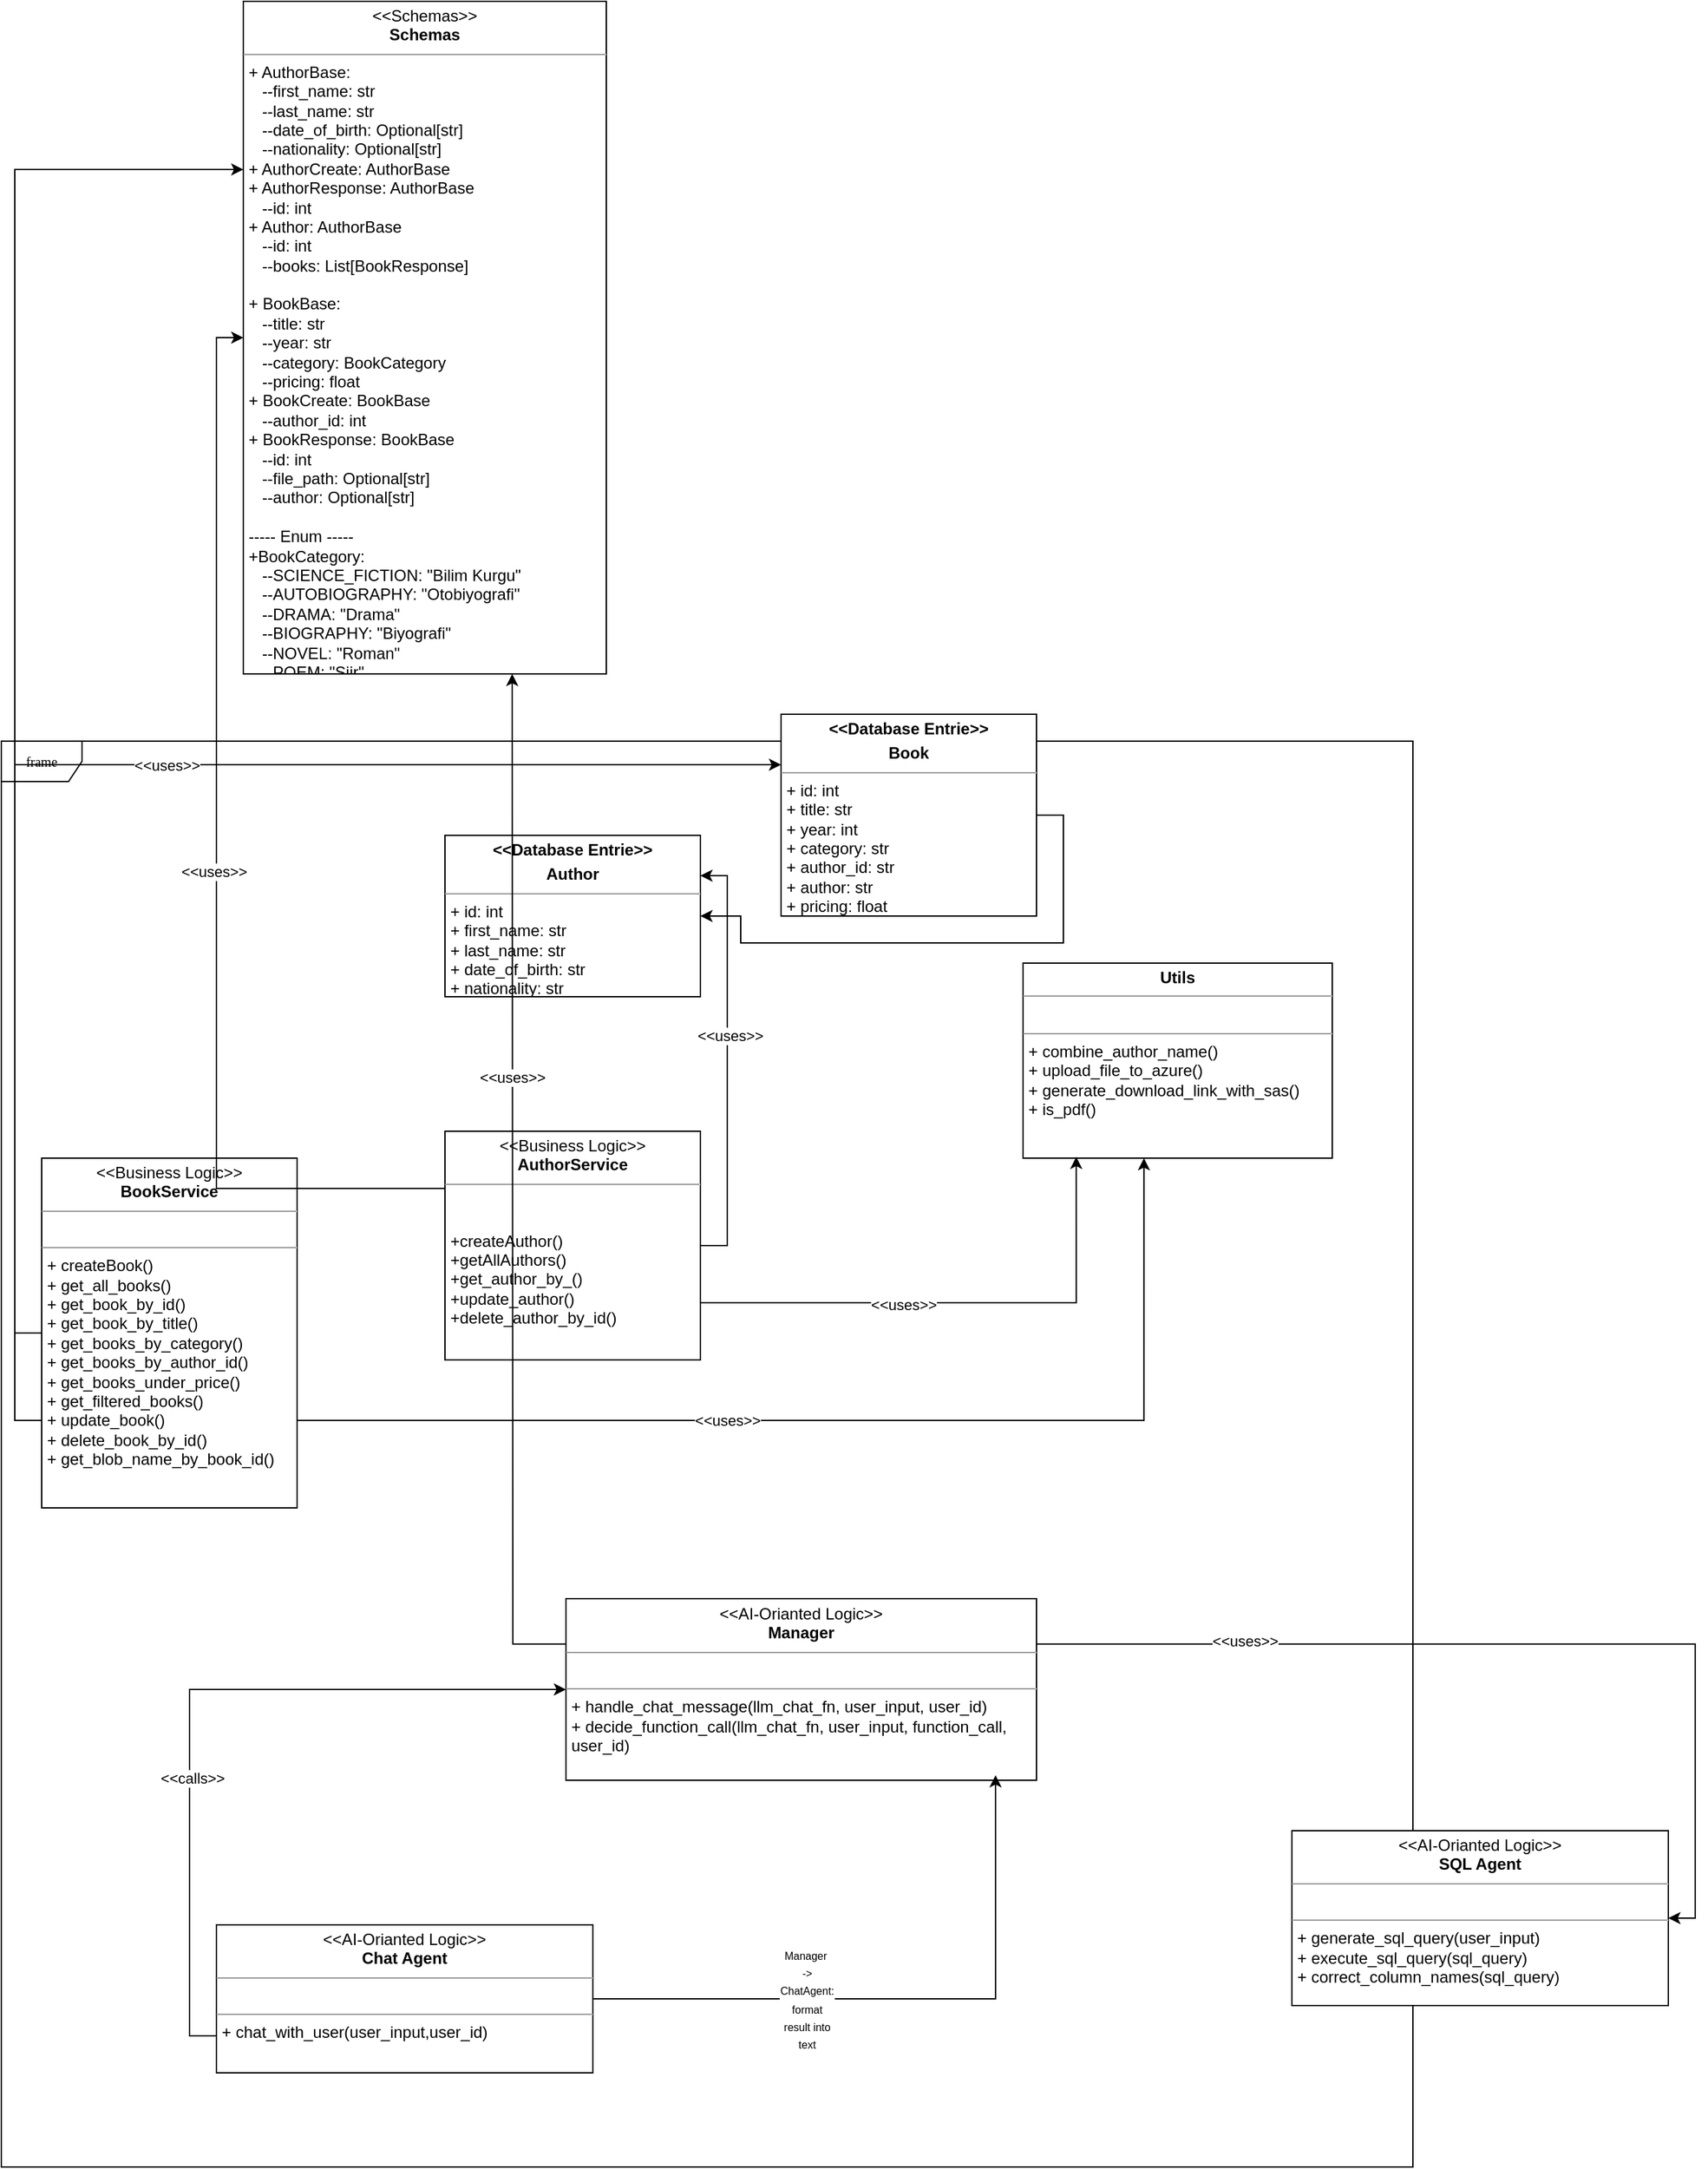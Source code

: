 <mxfile version="26.2.12">
  <diagram name="Page-1" id="c4acf3e9-155e-7222-9cf6-157b1a14988f">
    <mxGraphModel dx="2573" dy="2953" grid="1" gridSize="10" guides="1" tooltips="1" connect="1" arrows="1" fold="1" page="1" pageScale="1" pageWidth="850" pageHeight="1100" background="none" math="0" shadow="0">
      <root>
        <mxCell id="0" />
        <mxCell id="1" parent="0" />
        <mxCell id="17acba5748e5396b-1" value="frame" style="shape=umlFrame;whiteSpace=wrap;html=1;rounded=0;shadow=0;comic=0;labelBackgroundColor=none;strokeWidth=1;fontFamily=Verdana;fontSize=10;align=center;" parent="1" vertex="1">
          <mxGeometry x="30" y="-40" width="1050" height="1060" as="geometry" />
        </mxCell>
        <mxCell id="5d2195bd80daf111-35" style="edgeStyle=orthogonalEdgeStyle;rounded=0;html=1;dashed=1;labelBackgroundColor=none;startFill=0;endArrow=open;endFill=0;endSize=10;fontFamily=Verdana;fontSize=10;" parent="1" edge="1">
          <mxGeometry relative="1" as="geometry">
            <Array as="points">
              <mxPoint x="545" y="970" />
              <mxPoint x="545" y="970" />
            </Array>
            <mxPoint x="545.0" y="963" as="sourcePoint" />
          </mxGeometry>
        </mxCell>
        <mxCell id="5d2195bd80daf111-15" value="&lt;p style=&quot;margin:0px;margin-top:4px;text-align:center;&quot;&gt;&amp;lt;&amp;lt;Business Logic&amp;gt;&amp;gt;&lt;br&gt;&lt;span style=&quot;caret-color: rgb(0, 0, 0); white-space: normal; text-align: left;&quot;&gt;&lt;b&gt;AuthorService&lt;/b&gt;&lt;/span&gt;&lt;/p&gt;&lt;hr size=&quot;1&quot;&gt;&lt;p style=&quot;margin:0px;margin-left:4px;&quot;&gt;&lt;br&gt;&lt;/p&gt;&lt;p style=&quot;margin:0px;margin-left:4px;&quot;&gt;&lt;br&gt;&lt;/p&gt;&lt;p style=&quot;margin:0px;margin-left:4px;&quot;&gt;+createAuthor()&lt;br&gt;+getAllAuthors()&lt;/p&gt;&lt;p style=&quot;margin:0px;margin-left:4px;&quot;&gt;+get_author_by_()&lt;/p&gt;&lt;p style=&quot;margin:0px;margin-left:4px;&quot;&gt;+update_author()&lt;/p&gt;&lt;p style=&quot;margin:0px;margin-left:4px;&quot;&gt;+delete_author_by_id()&lt;/p&gt;&lt;p style=&quot;margin:0px;margin-left:4px;&quot;&gt;&lt;br&gt;&lt;/p&gt;" style="verticalAlign=top;align=left;overflow=fill;fontSize=12;fontFamily=Helvetica;html=1;rounded=0;shadow=0;comic=0;labelBackgroundColor=none;strokeWidth=1" parent="1" vertex="1">
          <mxGeometry x="360" y="250" width="190" height="170" as="geometry" />
        </mxCell>
        <mxCell id="5d2195bd80daf111-18" value="&lt;p style=&quot;margin:0px;margin-top:4px;text-align:center;&quot;&gt;&lt;b&gt;&amp;lt;&amp;lt;Database Entrie&amp;gt;&amp;gt;&lt;/b&gt;&lt;/p&gt;&lt;p style=&quot;margin:0px;margin-top:4px;text-align:center;&quot;&gt;&lt;b&gt;Author&lt;/b&gt;&lt;/p&gt;&lt;hr size=&quot;1&quot;&gt;&lt;p style=&quot;margin:0px;margin-left:4px;&quot;&gt;+ id: int&lt;br&gt;+ first_name: str&lt;/p&gt;&lt;p style=&quot;margin:0px;margin-left:4px;&quot;&gt;+ last_name: str&lt;/p&gt;&lt;p style=&quot;margin:0px;margin-left:4px;&quot;&gt;+ date_of_birth: str&lt;/p&gt;&lt;p style=&quot;margin:0px;margin-left:4px;&quot;&gt;+ nationality: str&lt;/p&gt;&lt;hr size=&quot;1&quot;&gt;&lt;p style=&quot;margin:0px;margin-left:4px;&quot;&gt;&lt;br&gt;&lt;/p&gt;" style="verticalAlign=top;align=left;overflow=fill;fontSize=12;fontFamily=Helvetica;html=1;rounded=0;shadow=0;comic=0;labelBackgroundColor=none;strokeWidth=1" parent="1" vertex="1">
          <mxGeometry x="360" y="30" width="190" height="120" as="geometry" />
        </mxCell>
        <mxCell id="5d2195bd80daf111-19" value="&lt;p style=&quot;margin:0px;margin-top:4px;text-align:center;&quot;&gt;&amp;lt;&amp;lt;Business Logic&amp;gt;&amp;gt;&lt;br&gt;&lt;b&gt;BookService&lt;/b&gt;&lt;/p&gt;&lt;hr size=&quot;1&quot;&gt;&lt;p style=&quot;margin:0px;margin-left:4px;&quot;&gt;&lt;br&gt;&lt;/p&gt;&lt;hr size=&quot;1&quot;&gt;&lt;p style=&quot;margin:0px;margin-left:4px;&quot;&gt;+ createBook()&lt;/p&gt;&lt;p style=&quot;margin:0px;margin-left:4px;&quot;&gt;+ get_all_books()&lt;/p&gt;&lt;p style=&quot;margin:0px;margin-left:4px;&quot;&gt;+ get_book_by_id()&lt;/p&gt;&lt;p style=&quot;margin:0px;margin-left:4px;&quot;&gt;+ get_book_by_title()&lt;/p&gt;&lt;p style=&quot;margin:0px;margin-left:4px;&quot;&gt;+ get_books_by_category()&lt;/p&gt;&lt;p style=&quot;margin:0px;margin-left:4px;&quot;&gt;+ get_books_by_author_id()&lt;/p&gt;&lt;p style=&quot;margin:0px;margin-left:4px;&quot;&gt;+ get_books_under_price()&lt;/p&gt;&lt;p style=&quot;margin:0px;margin-left:4px;&quot;&gt;+ get_filtered_books()&lt;/p&gt;&lt;p style=&quot;margin:0px;margin-left:4px;&quot;&gt;+ update_book()&lt;/p&gt;&lt;p style=&quot;margin:0px;margin-left:4px;&quot;&gt;+ delete_book_by_id()&lt;/p&gt;&lt;p style=&quot;margin:0px;margin-left:4px;&quot;&gt;+ get_blob_name_by_book_id()&lt;/p&gt;" style="verticalAlign=top;align=left;overflow=fill;fontSize=12;fontFamily=Helvetica;html=1;rounded=0;shadow=0;comic=0;labelBackgroundColor=none;strokeWidth=1" parent="1" vertex="1">
          <mxGeometry x="60" y="270" width="190" height="260" as="geometry" />
        </mxCell>
        <mxCell id="a3EsvLjpfDi8nS1UYTu5-44" style="edgeStyle=orthogonalEdgeStyle;rounded=0;orthogonalLoop=1;jettySize=auto;html=1;exitX=1;exitY=0.5;exitDx=0;exitDy=0;" edge="1" parent="1" source="a3EsvLjpfDi8nS1UYTu5-3" target="5d2195bd80daf111-18">
          <mxGeometry relative="1" as="geometry" />
        </mxCell>
        <mxCell id="a3EsvLjpfDi8nS1UYTu5-3" value="&lt;p style=&quot;margin:0px;margin-top:4px;text-align:center;&quot;&gt;&lt;b&gt;&amp;lt;&amp;lt;Database Entrie&amp;gt;&amp;gt;&lt;/b&gt;&lt;/p&gt;&lt;p style=&quot;margin:0px;margin-top:4px;text-align:center;&quot;&gt;&lt;b&gt;Book&lt;/b&gt;&lt;/p&gt;&lt;hr size=&quot;1&quot;&gt;&lt;p style=&quot;margin:0px;margin-left:4px;&quot;&gt;+ id: int&lt;br&gt;+ title: str&lt;/p&gt;&lt;p style=&quot;margin:0px;margin-left:4px;&quot;&gt;+ year: int&lt;/p&gt;&lt;p style=&quot;margin:0px;margin-left:4px;&quot;&gt;+ category: str&lt;/p&gt;&lt;p style=&quot;margin:0px;margin-left:4px;&quot;&gt;+ author_id: str&lt;/p&gt;&lt;p style=&quot;margin:0px;margin-left:4px;&quot;&gt;+ author: str&lt;/p&gt;&lt;p style=&quot;margin:0px;margin-left:4px;&quot;&gt;+ pricing: float&lt;/p&gt;&lt;hr size=&quot;1&quot;&gt;&lt;p style=&quot;margin:0px;margin-left:4px;&quot;&gt;&lt;br&gt;&lt;/p&gt;" style="verticalAlign=top;align=left;overflow=fill;fontSize=12;fontFamily=Helvetica;html=1;rounded=0;shadow=0;comic=0;labelBackgroundColor=none;strokeWidth=1" vertex="1" parent="1">
          <mxGeometry x="610" y="-60" width="190" height="150" as="geometry" />
        </mxCell>
        <mxCell id="a3EsvLjpfDi8nS1UYTu5-24" style="edgeStyle=orthogonalEdgeStyle;rounded=0;orthogonalLoop=1;jettySize=auto;html=1;exitX=0;exitY=0.75;exitDx=0;exitDy=0;entryX=0;entryY=0.5;entryDx=0;entryDy=0;" edge="1" parent="1" source="a3EsvLjpfDi8nS1UYTu5-5" target="a3EsvLjpfDi8nS1UYTu5-6">
          <mxGeometry relative="1" as="geometry" />
        </mxCell>
        <mxCell id="a3EsvLjpfDi8nS1UYTu5-25" value="&amp;lt;&amp;lt;calls&amp;gt;&amp;gt;" style="edgeLabel;html=1;align=center;verticalAlign=middle;resizable=0;points=[];" vertex="1" connectable="0" parent="a3EsvLjpfDi8nS1UYTu5-24">
          <mxGeometry x="-0.243" y="-2" relative="1" as="geometry">
            <mxPoint y="-1" as="offset" />
          </mxGeometry>
        </mxCell>
        <mxCell id="a3EsvLjpfDi8nS1UYTu5-5" value="&lt;p style=&quot;margin:0px;margin-top:4px;text-align:center;&quot;&gt;&amp;lt;&amp;lt;AI-Orianted Logic&amp;gt;&amp;gt;&lt;br&gt;&lt;b&gt;Chat Agent&lt;/b&gt;&lt;/p&gt;&lt;hr size=&quot;1&quot;&gt;&lt;p style=&quot;margin:0px;margin-left:4px;&quot;&gt;&lt;br&gt;&lt;/p&gt;&lt;hr size=&quot;1&quot;&gt;&lt;p style=&quot;margin:0px;margin-left:4px;&quot;&gt;+ chat_with_user(user_input,user_id)&lt;br&gt;&lt;/p&gt;" style="verticalAlign=top;align=left;overflow=fill;fontSize=12;fontFamily=Helvetica;html=1;rounded=0;shadow=0;comic=0;labelBackgroundColor=none;strokeWidth=1" vertex="1" parent="1">
          <mxGeometry x="190" y="840" width="280" height="110" as="geometry" />
        </mxCell>
        <mxCell id="a3EsvLjpfDi8nS1UYTu5-26" style="edgeStyle=orthogonalEdgeStyle;rounded=0;orthogonalLoop=1;jettySize=auto;html=1;exitX=1;exitY=0.25;exitDx=0;exitDy=0;entryX=1;entryY=0.5;entryDx=0;entryDy=0;" edge="1" parent="1" source="a3EsvLjpfDi8nS1UYTu5-6" target="a3EsvLjpfDi8nS1UYTu5-7">
          <mxGeometry relative="1" as="geometry" />
        </mxCell>
        <mxCell id="a3EsvLjpfDi8nS1UYTu5-27" value="&amp;lt;&amp;lt;uses&amp;gt;&amp;gt;" style="edgeLabel;html=1;align=center;verticalAlign=middle;resizable=0;points=[];" vertex="1" connectable="0" parent="a3EsvLjpfDi8nS1UYTu5-26">
          <mxGeometry x="-0.57" y="3" relative="1" as="geometry">
            <mxPoint x="1" as="offset" />
          </mxGeometry>
        </mxCell>
        <mxCell id="a3EsvLjpfDi8nS1UYTu5-6" value="&lt;p style=&quot;margin:0px;margin-top:4px;text-align:center;&quot;&gt;&amp;lt;&amp;lt;AI-Orianted Logic&amp;gt;&amp;gt;&lt;br&gt;&lt;b&gt;Manager&lt;/b&gt;&lt;/p&gt;&lt;hr size=&quot;1&quot;&gt;&lt;p style=&quot;margin:0px;margin-left:4px;&quot;&gt;&lt;br&gt;&lt;/p&gt;&lt;hr size=&quot;1&quot;&gt;&lt;p style=&quot;margin:0px;margin-left:4px;&quot;&gt;&lt;span&gt;+ handle_chat_message(llm_chat_fn, user_input, user_id)&lt;/span&gt;&lt;br&gt;&lt;/p&gt;&lt;p style=&quot;margin:0px;margin-left:4px;&quot;&gt;&lt;span&gt;+ decide_function_call(llm_chat_fn, user_input, function_call,&amp;nbsp;&lt;/span&gt;&lt;/p&gt;&lt;p style=&quot;margin:0px;margin-left:4px;&quot;&gt;&lt;span&gt;user_id)&lt;/span&gt;&lt;/p&gt;&lt;p style=&quot;margin:0px;margin-left:4px;&quot;&gt;&lt;span&gt;&lt;br&gt;&lt;/span&gt;&lt;/p&gt;" style="verticalAlign=top;align=left;overflow=fill;fontSize=12;fontFamily=Helvetica;html=1;rounded=0;shadow=0;comic=0;labelBackgroundColor=none;strokeWidth=1" vertex="1" parent="1">
          <mxGeometry x="450" y="597.5" width="350" height="135" as="geometry" />
        </mxCell>
        <mxCell id="a3EsvLjpfDi8nS1UYTu5-7" value="&lt;p style=&quot;margin:0px;margin-top:4px;text-align:center;&quot;&gt;&amp;lt;&amp;lt;AI-Orianted Logic&amp;gt;&amp;gt;&lt;br&gt;&lt;b&gt;S&lt;span style=&quot;white-space-collapse: preserve;&quot;&gt;QL Agent&lt;/span&gt;&lt;/b&gt;&lt;/p&gt;&lt;hr size=&quot;1&quot;&gt;&lt;p style=&quot;margin:0px;margin-left:4px;&quot;&gt;&lt;br&gt;&lt;/p&gt;&lt;hr size=&quot;1&quot;&gt;&lt;p style=&quot;margin:0px;margin-left:4px;&quot;&gt;+ generate_sql_query(user_input)&lt;br&gt;&lt;/p&gt;&lt;p style=&quot;margin:0px;margin-left:4px;&quot;&gt;+ execute_sql_query(sql_query)&lt;/p&gt;&lt;p style=&quot;margin:0px;margin-left:4px;&quot;&gt;+ correct_column_names(sql_query)&lt;/p&gt;" style="verticalAlign=top;align=left;overflow=fill;fontSize=12;fontFamily=Helvetica;html=1;rounded=0;shadow=0;comic=0;labelBackgroundColor=none;strokeWidth=1" vertex="1" parent="1">
          <mxGeometry x="990" y="770" width="280" height="130" as="geometry" />
        </mxCell>
        <mxCell id="a3EsvLjpfDi8nS1UYTu5-11" value="&lt;p style=&quot;margin:0px;margin-top:4px;text-align:center;&quot;&gt;&lt;b&gt;Utils&lt;/b&gt;&lt;/p&gt;&lt;hr size=&quot;1&quot;&gt;&lt;p style=&quot;margin:0px;margin-left:4px;&quot;&gt;&lt;br&gt;&lt;/p&gt;&lt;hr size=&quot;1&quot;&gt;&lt;p style=&quot;margin:0px;margin-left:4px;&quot;&gt;+ combine_author_name()&lt;/p&gt;&lt;p style=&quot;margin:0px;margin-left:4px;&quot;&gt;+ upload_file_to_azure()&lt;/p&gt;&lt;p style=&quot;margin:0px;margin-left:4px;&quot;&gt;+ generate_download_link_with_sas()&lt;/p&gt;&lt;p style=&quot;margin:0px;margin-left:4px;&quot;&gt;+ is_pdf()&lt;/p&gt;" style="verticalAlign=top;align=left;overflow=fill;fontSize=12;fontFamily=Helvetica;html=1;rounded=0;shadow=0;comic=0;labelBackgroundColor=none;strokeWidth=1" vertex="1" parent="1">
          <mxGeometry x="790" y="125" width="230" height="145" as="geometry" />
        </mxCell>
        <mxCell id="a3EsvLjpfDi8nS1UYTu5-30" style="edgeStyle=orthogonalEdgeStyle;rounded=0;orthogonalLoop=1;jettySize=auto;html=1;exitX=1;exitY=0.5;exitDx=0;exitDy=0;entryX=0.913;entryY=0.972;entryDx=0;entryDy=0;entryPerimeter=0;" edge="1" parent="1" source="a3EsvLjpfDi8nS1UYTu5-5" target="a3EsvLjpfDi8nS1UYTu5-6">
          <mxGeometry relative="1" as="geometry" />
        </mxCell>
        <mxCell id="a3EsvLjpfDi8nS1UYTu5-31" value="&lt;span style=&quot;text-align: start; white-space: normal; caret-color: rgb(0, 0, 0); color: light-dark(rgb(0, 0, 0), rgb(255, 255, 255));&quot;&gt;&lt;font style=&quot;font-size: 8px;&quot;&gt;Manager&amp;nbsp;&lt;/font&gt;&lt;/span&gt;&lt;div&gt;&lt;span style=&quot;text-align: start; white-space: normal; caret-color: rgb(0, 0, 0); color: light-dark(rgb(0, 0, 0), rgb(255, 255, 255));&quot;&gt;&lt;font style=&quot;font-size: 8px;&quot;&gt;-&amp;gt; ChatAgent: format result into text&lt;/font&gt;&lt;/span&gt;&lt;/div&gt;" style="edgeLabel;html=1;align=center;verticalAlign=middle;resizable=0;points=[];" vertex="1" connectable="0" parent="a3EsvLjpfDi8nS1UYTu5-30">
          <mxGeometry x="-0.416" y="-2" relative="1" as="geometry">
            <mxPoint x="23" y="-2" as="offset" />
          </mxGeometry>
        </mxCell>
        <mxCell id="a3EsvLjpfDi8nS1UYTu5-32" style="edgeStyle=orthogonalEdgeStyle;rounded=0;orthogonalLoop=1;jettySize=auto;html=1;exitX=1;exitY=0.75;exitDx=0;exitDy=0;entryX=0.391;entryY=1;entryDx=0;entryDy=0;entryPerimeter=0;" edge="1" parent="1" source="5d2195bd80daf111-19" target="a3EsvLjpfDi8nS1UYTu5-11">
          <mxGeometry relative="1" as="geometry" />
        </mxCell>
        <mxCell id="a3EsvLjpfDi8nS1UYTu5-33" value="&amp;lt;&amp;lt;uses&amp;gt;&amp;gt;" style="edgeLabel;html=1;align=center;verticalAlign=middle;resizable=0;points=[];" vertex="1" connectable="0" parent="a3EsvLjpfDi8nS1UYTu5-32">
          <mxGeometry x="-0.225" relative="1" as="geometry">
            <mxPoint as="offset" />
          </mxGeometry>
        </mxCell>
        <mxCell id="a3EsvLjpfDi8nS1UYTu5-34" style="edgeStyle=orthogonalEdgeStyle;rounded=0;orthogonalLoop=1;jettySize=auto;html=1;exitX=1;exitY=0.75;exitDx=0;exitDy=0;entryX=0.172;entryY=0.993;entryDx=0;entryDy=0;entryPerimeter=0;" edge="1" parent="1" source="5d2195bd80daf111-15" target="a3EsvLjpfDi8nS1UYTu5-11">
          <mxGeometry relative="1" as="geometry" />
        </mxCell>
        <mxCell id="a3EsvLjpfDi8nS1UYTu5-36" value="&amp;lt;&amp;lt;uses&amp;gt;&amp;gt;" style="edgeLabel;html=1;align=center;verticalAlign=middle;resizable=0;points=[];" vertex="1" connectable="0" parent="a3EsvLjpfDi8nS1UYTu5-34">
          <mxGeometry x="-0.225" y="-1" relative="1" as="geometry">
            <mxPoint as="offset" />
          </mxGeometry>
        </mxCell>
        <mxCell id="a3EsvLjpfDi8nS1UYTu5-37" value="&lt;p style=&quot;margin:0px;margin-top:4px;text-align:center;&quot;&gt;&amp;lt;&amp;lt;Schemas&amp;gt;&amp;gt;&lt;br&gt;&lt;b&gt;Schemas&lt;/b&gt;&lt;/p&gt;&lt;hr size=&quot;1&quot;&gt;&lt;p style=&quot;margin:0px;margin-left:4px;&quot;&gt;+ AuthorBase:&lt;/p&gt;&lt;p style=&quot;margin:0px;margin-left:4px;&quot;&gt;&amp;nbsp; &amp;nbsp;--first_name: str&lt;/p&gt;&lt;p style=&quot;margin:0px;margin-left:4px;&quot;&gt;&lt;span style=&quot;white-space-collapse: preserve;&quot;&gt;&amp;nbsp;  --last_name: str&lt;/span&gt;&lt;/p&gt;&lt;p style=&quot;margin:0px;margin-left:4px;&quot;&gt;&lt;span style=&quot;white-space-collapse: preserve;&quot;&gt;   --date_of_birth: Optional[str]&lt;/span&gt;&lt;/p&gt;&lt;p style=&quot;margin:0px;margin-left:4px;&quot;&gt;&lt;span style=&quot;white-space-collapse: preserve;&quot;&gt;   --nationality: Optional[str]&lt;/span&gt;&lt;/p&gt;&lt;p style=&quot;margin:0px;margin-left:4px;&quot;&gt;&lt;span style=&quot;white-space-collapse: preserve;&quot;&gt;+ AuthorCreate: AuthorBase&lt;/span&gt;&lt;/p&gt;&lt;p style=&quot;margin:0px;margin-left:4px;&quot;&gt;&lt;span style=&quot;white-space-collapse: preserve;&quot;&gt;+ AuthorResponse: AuthorBase&lt;/span&gt;&lt;/p&gt;&lt;p style=&quot;margin:0px;margin-left:4px;&quot;&gt;&lt;span style=&quot;white-space-collapse: preserve;&quot;&gt;   --id: int&lt;/span&gt;&lt;/p&gt;&lt;p style=&quot;margin:0px;margin-left:4px;&quot;&gt;&lt;span style=&quot;white-space-collapse: preserve;&quot;&gt;+ Author: AuthorBase&lt;/span&gt;&lt;/p&gt;&lt;p style=&quot;margin:0px;margin-left:4px;&quot;&gt;&lt;span style=&quot;white-space-collapse: preserve;&quot;&gt;   --id: int&lt;/span&gt;&lt;/p&gt;&lt;p style=&quot;margin:0px;margin-left:4px;&quot;&gt;&lt;span style=&quot;white-space-collapse: preserve;&quot;&gt;   --books: List[BookResponse]&lt;/span&gt;&lt;/p&gt;&lt;p style=&quot;margin:0px;margin-left:4px;&quot;&gt;&lt;span style=&quot;white-space-collapse: preserve;&quot;&gt;&lt;br&gt;&lt;/span&gt;&lt;/p&gt;&lt;p style=&quot;margin: 0px 0px 0px 4px;&quot;&gt;+ BookBase:&lt;/p&gt;&lt;p style=&quot;margin: 0px 0px 0px 4px;&quot;&gt;&amp;nbsp; &amp;nbsp;--title: str&lt;/p&gt;&lt;p style=&quot;margin: 0px 0px 0px 4px;&quot;&gt;&lt;span style=&quot;white-space-collapse: preserve;&quot;&gt;&amp;nbsp;  --year: str&lt;/span&gt;&lt;/p&gt;&lt;p style=&quot;margin: 0px 0px 0px 4px;&quot;&gt;&lt;span style=&quot;white-space-collapse: preserve;&quot;&gt;   --category: BookCategory&lt;/span&gt;&lt;/p&gt;&lt;p style=&quot;margin: 0px 0px 0px 4px;&quot;&gt;&lt;span style=&quot;white-space-collapse: preserve;&quot;&gt;   --pricing: float&lt;/span&gt;&lt;/p&gt;&lt;p style=&quot;margin:0px;margin-left:4px;&quot;&gt;&lt;span style=&quot;white-space: pre;&quot;&gt;+ BookCreate: BookBase&lt;/span&gt;&lt;span style=&quot;white-space-collapse: preserve;&quot;&gt;&lt;br&gt;&lt;/span&gt;&lt;/p&gt;&lt;p style=&quot;margin:0px;margin-left:4px;&quot;&gt;&lt;span style=&quot;white-space: pre;&quot;&gt;   --author_id: int&lt;/span&gt;&lt;/p&gt;&lt;p style=&quot;margin: 0px 0px 0px 4px;&quot;&gt;&lt;span style=&quot;white-space-collapse: preserve;&quot;&gt;+ BookResponse: BookBase&lt;/span&gt;&lt;/p&gt;&lt;p style=&quot;margin: 0px 0px 0px 4px;&quot;&gt;&lt;span style=&quot;white-space-collapse: preserve;&quot;&gt;   --id: int&lt;/span&gt;&lt;/p&gt;&lt;p style=&quot;margin: 0px 0px 0px 4px;&quot;&gt;&lt;span style=&quot;white-space-collapse: preserve;&quot;&gt;   --file_path: Optional[str]&lt;/span&gt;&lt;/p&gt;&lt;p style=&quot;margin: 0px 0px 0px 4px;&quot;&gt;&lt;span style=&quot;white-space-collapse: preserve;&quot;&gt;   --author: Optional[str]&lt;/span&gt;&lt;/p&gt;&lt;p style=&quot;margin: 0px 0px 0px 4px;&quot;&gt;&lt;span style=&quot;white-space-collapse: preserve;&quot;&gt;&lt;br&gt;&lt;/span&gt;&lt;/p&gt;&lt;p style=&quot;margin: 0px 0px 0px 4px;&quot;&gt;&lt;span style=&quot;white-space-collapse: preserve; color: light-dark(rgb(0, 0, 0), rgb(120, 120, 120));&quot;&gt;----- Enum -----&lt;/span&gt;&lt;/p&gt;&lt;p style=&quot;margin:0px;margin-left:4px;&quot;&gt;&lt;span style=&quot;white-space-collapse: preserve;&quot;&gt;+BookCategory:&lt;/span&gt;&lt;/p&gt;&lt;p style=&quot;margin:0px;margin-left:4px;&quot;&gt;&lt;span style=&quot;white-space-collapse: preserve;&quot;&gt;&lt;span style=&quot;white-space: pre;&quot;&gt;   --SCIENCE_FICTION: &quot;Bilim Kurgu&quot;&lt;/span&gt;&lt;br&gt;&lt;/span&gt;&lt;/p&gt;&lt;p style=&quot;margin:0px;margin-left:4px;&quot;&gt;&lt;span style=&quot;white-space-collapse: preserve;&quot;&gt;&lt;span style=&quot;white-space: pre;&quot;&gt;   &lt;/span&gt;&lt;/span&gt;&lt;span style=&quot;white-space: pre;&quot;&gt;--AUTOBIOGRAPHY: &quot;Otobiyografi&quot;&lt;/span&gt;&lt;/p&gt;&lt;p style=&quot;margin:0px;margin-left:4px;&quot;&gt;&lt;span style=&quot;white-space: pre;&quot;&gt;   --DRAMA: &quot;Drama&quot;&lt;/span&gt;&lt;span style=&quot;white-space: pre;&quot;&gt;&lt;br&gt;&lt;/span&gt;&lt;/p&gt;&lt;p style=&quot;margin:0px;margin-left:4px;&quot;&gt;&lt;span style=&quot;white-space: pre;&quot;&gt;   &lt;/span&gt;&lt;span style=&quot;white-space: pre;&quot;&gt;--BIOGRAPHY: &quot;Biyografi&quot;&lt;/span&gt;&lt;/p&gt;&lt;p style=&quot;margin:0px;margin-left:4px;&quot;&gt;&lt;span style=&quot;white-space: pre;&quot;&gt;   &lt;/span&gt;&lt;span style=&quot;white-space: pre;&quot;&gt;--NOVEL: &quot;Roman&quot;&lt;/span&gt;&lt;/p&gt;&lt;p style=&quot;margin:0px;margin-left:4px;&quot;&gt;&lt;span style=&quot;white-space: pre;&quot;&gt;   &lt;/span&gt;&lt;span style=&quot;white-space: pre;&quot;&gt;--POEM: &quot;Şiir&quot;&lt;/span&gt;&lt;/p&gt;&lt;p style=&quot;margin:0px;margin-left:4px;&quot;&gt;&lt;span style=&quot;white-space-collapse: preserve;&quot;&gt;&lt;br&gt;&lt;/span&gt;&lt;/p&gt;&lt;p style=&quot;margin:0px;margin-left:4px;&quot;&gt;&lt;span style=&quot;white-space-collapse: preserve;&quot;&gt;&lt;br&gt;&lt;/span&gt;&lt;/p&gt;&lt;p style=&quot;margin:0px;margin-left:4px;&quot;&gt;&lt;span style=&quot;white-space-collapse: preserve;&quot;&gt;&lt;br&gt;&lt;/span&gt;&lt;/p&gt;&lt;p style=&quot;margin:0px;margin-left:4px;&quot;&gt;&lt;span style=&quot;white-space-collapse: preserve;&quot;&gt;&lt;br&gt;&lt;/span&gt;&lt;/p&gt;&lt;p style=&quot;margin:0px;margin-left:4px;&quot;&gt;&lt;span style=&quot;white-space-collapse: preserve;&quot;&gt;&lt;br&gt;&lt;/span&gt;&lt;/p&gt;&lt;hr size=&quot;1&quot;&gt;&lt;p style=&quot;margin:0px;margin-left:4px;&quot;&gt;&lt;br&gt;&lt;/p&gt;" style="verticalAlign=top;align=left;overflow=fill;fontSize=12;fontFamily=Helvetica;html=1;rounded=0;shadow=0;comic=0;labelBackgroundColor=none;strokeWidth=1" vertex="1" parent="1">
          <mxGeometry x="210" y="-590" width="270" height="500" as="geometry" />
        </mxCell>
        <mxCell id="a3EsvLjpfDi8nS1UYTu5-47" style="edgeStyle=orthogonalEdgeStyle;rounded=0;orthogonalLoop=1;jettySize=auto;html=1;exitX=0;exitY=0.25;exitDx=0;exitDy=0;" edge="1" parent="1" source="a3EsvLjpfDi8nS1UYTu5-6">
          <mxGeometry relative="1" as="geometry">
            <mxPoint x="410" y="-90" as="targetPoint" />
          </mxGeometry>
        </mxCell>
        <mxCell id="a3EsvLjpfDi8nS1UYTu5-48" value="&amp;lt;&amp;lt;uses&amp;gt;&amp;gt;" style="edgeLabel;html=1;align=center;verticalAlign=middle;resizable=0;points=[];" vertex="1" connectable="0" parent="a3EsvLjpfDi8nS1UYTu5-47">
          <mxGeometry x="0.211" relative="1" as="geometry">
            <mxPoint y="-1" as="offset" />
          </mxGeometry>
        </mxCell>
        <mxCell id="a3EsvLjpfDi8nS1UYTu5-45" style="edgeStyle=orthogonalEdgeStyle;rounded=0;orthogonalLoop=1;jettySize=auto;html=1;exitX=0;exitY=0.25;exitDx=0;exitDy=0;entryX=0;entryY=0.5;entryDx=0;entryDy=0;" edge="1" parent="1" source="5d2195bd80daf111-15" target="a3EsvLjpfDi8nS1UYTu5-37">
          <mxGeometry relative="1" as="geometry" />
        </mxCell>
        <mxCell id="a3EsvLjpfDi8nS1UYTu5-46" value="&amp;lt;&amp;lt;uses&amp;gt;&amp;gt;" style="edgeLabel;html=1;align=center;verticalAlign=middle;resizable=0;points=[];" vertex="1" connectable="0" parent="a3EsvLjpfDi8nS1UYTu5-45">
          <mxGeometry x="-0.013" y="3" relative="1" as="geometry">
            <mxPoint x="1" as="offset" />
          </mxGeometry>
        </mxCell>
        <mxCell id="a3EsvLjpfDi8nS1UYTu5-39" style="edgeStyle=orthogonalEdgeStyle;rounded=0;orthogonalLoop=1;jettySize=auto;html=1;exitX=0;exitY=0.75;exitDx=0;exitDy=0;entryX=0;entryY=0.25;entryDx=0;entryDy=0;" edge="1" parent="1" source="5d2195bd80daf111-19" target="a3EsvLjpfDi8nS1UYTu5-37">
          <mxGeometry relative="1" as="geometry" />
        </mxCell>
        <mxCell id="a3EsvLjpfDi8nS1UYTu5-17" style="edgeStyle=orthogonalEdgeStyle;rounded=0;orthogonalLoop=1;jettySize=auto;html=1;exitX=1;exitY=0.5;exitDx=0;exitDy=0;entryX=1;entryY=0.25;entryDx=0;entryDy=0;" edge="1" parent="1" source="5d2195bd80daf111-15" target="5d2195bd80daf111-18">
          <mxGeometry relative="1" as="geometry" />
        </mxCell>
        <mxCell id="a3EsvLjpfDi8nS1UYTu5-18" value="&amp;lt;&amp;lt;uses&amp;gt;&amp;gt;" style="edgeLabel;html=1;align=center;verticalAlign=middle;resizable=0;points=[];" vertex="1" connectable="0" parent="a3EsvLjpfDi8nS1UYTu5-17">
          <mxGeometry x="0.117" y="-2" relative="1" as="geometry">
            <mxPoint as="offset" />
          </mxGeometry>
        </mxCell>
        <mxCell id="a3EsvLjpfDi8nS1UYTu5-19" style="edgeStyle=orthogonalEdgeStyle;rounded=0;orthogonalLoop=1;jettySize=auto;html=1;exitX=0;exitY=0.5;exitDx=0;exitDy=0;entryX=0;entryY=0.25;entryDx=0;entryDy=0;" edge="1" parent="1" source="5d2195bd80daf111-19" target="a3EsvLjpfDi8nS1UYTu5-3">
          <mxGeometry relative="1" as="geometry" />
        </mxCell>
        <mxCell id="a3EsvLjpfDi8nS1UYTu5-21" value="&amp;lt;&amp;lt;uses&amp;gt;&amp;gt;" style="edgeLabel;html=1;align=center;verticalAlign=middle;resizable=0;points=[];" vertex="1" connectable="0" parent="a3EsvLjpfDi8nS1UYTu5-19">
          <mxGeometry x="0.097" relative="1" as="geometry">
            <mxPoint as="offset" />
          </mxGeometry>
        </mxCell>
      </root>
    </mxGraphModel>
  </diagram>
</mxfile>
